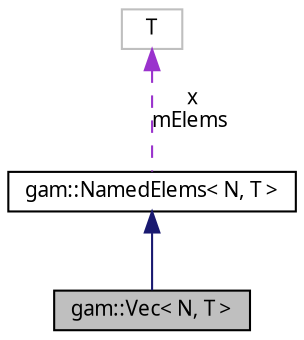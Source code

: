 digraph "gam::Vec&lt; N, T &gt;"
{
 // LATEX_PDF_SIZE
  bgcolor="transparent";
  edge [fontname="FreeSans.ttf",fontsize="10",labelfontname="FreeSans.ttf",labelfontsize="10"];
  node [fontname="FreeSans.ttf",fontsize="10",shape=record];
  Node1 [label="gam::Vec\< N, T \>",height=0.2,width=0.4,color="black", fillcolor="grey75", style="filled", fontcolor="black",tooltip="N-vector or fixed-size array."];
  Node2 -> Node1 [dir="back",color="midnightblue",fontsize="10",style="solid",fontname="FreeSans.ttf"];
  Node2 [label="gam::NamedElems\< N, T \>",height=0.2,width=0.4,color="black",URL="$structgam_1_1_named_elems.html",tooltip=" "];
  Node3 -> Node2 [dir="back",color="darkorchid3",fontsize="10",style="dashed",label=" x\nmElems" ,fontname="FreeSans.ttf"];
  Node3 [label="T",height=0.2,width=0.4,color="grey75",tooltip=" "];
}
